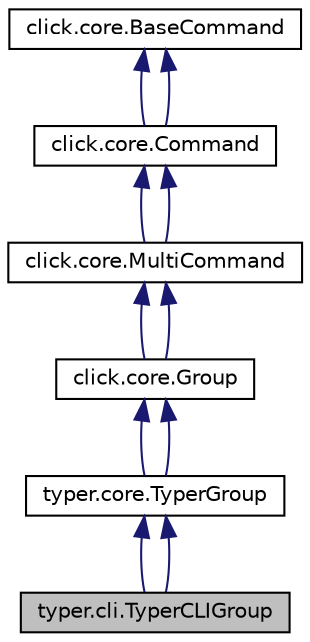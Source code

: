 digraph "typer.cli.TyperCLIGroup"
{
 // LATEX_PDF_SIZE
  edge [fontname="Helvetica",fontsize="10",labelfontname="Helvetica",labelfontsize="10"];
  node [fontname="Helvetica",fontsize="10",shape=record];
  Node1 [label="typer.cli.TyperCLIGroup",height=0.2,width=0.4,color="black", fillcolor="grey75", style="filled", fontcolor="black",tooltip=" "];
  Node2 -> Node1 [dir="back",color="midnightblue",fontsize="10",style="solid",fontname="Helvetica"];
  Node2 [label="typer.core.TyperGroup",height=0.2,width=0.4,color="black", fillcolor="white", style="filled",URL="$classtyper_1_1core_1_1TyperGroup.html",tooltip=" "];
  Node3 -> Node2 [dir="back",color="midnightblue",fontsize="10",style="solid",fontname="Helvetica"];
  Node3 [label="click.core.Group",height=0.2,width=0.4,color="black", fillcolor="white", style="filled",URL="$classclick_1_1core_1_1Group.html",tooltip=" "];
  Node4 -> Node3 [dir="back",color="midnightblue",fontsize="10",style="solid",fontname="Helvetica"];
  Node4 [label="click.core.MultiCommand",height=0.2,width=0.4,color="black", fillcolor="white", style="filled",URL="$classclick_1_1core_1_1MultiCommand.html",tooltip=" "];
  Node5 -> Node4 [dir="back",color="midnightblue",fontsize="10",style="solid",fontname="Helvetica"];
  Node5 [label="click.core.Command",height=0.2,width=0.4,color="black", fillcolor="white", style="filled",URL="$classclick_1_1core_1_1Command.html",tooltip=" "];
  Node6 -> Node5 [dir="back",color="midnightblue",fontsize="10",style="solid",fontname="Helvetica"];
  Node6 [label="click.core.BaseCommand",height=0.2,width=0.4,color="black", fillcolor="white", style="filled",URL="$classclick_1_1core_1_1BaseCommand.html",tooltip=" "];
  Node6 -> Node5 [dir="back",color="midnightblue",fontsize="10",style="solid",fontname="Helvetica"];
  Node5 -> Node4 [dir="back",color="midnightblue",fontsize="10",style="solid",fontname="Helvetica"];
  Node4 -> Node3 [dir="back",color="midnightblue",fontsize="10",style="solid",fontname="Helvetica"];
  Node3 -> Node2 [dir="back",color="midnightblue",fontsize="10",style="solid",fontname="Helvetica"];
  Node2 -> Node1 [dir="back",color="midnightblue",fontsize="10",style="solid",fontname="Helvetica"];
}
